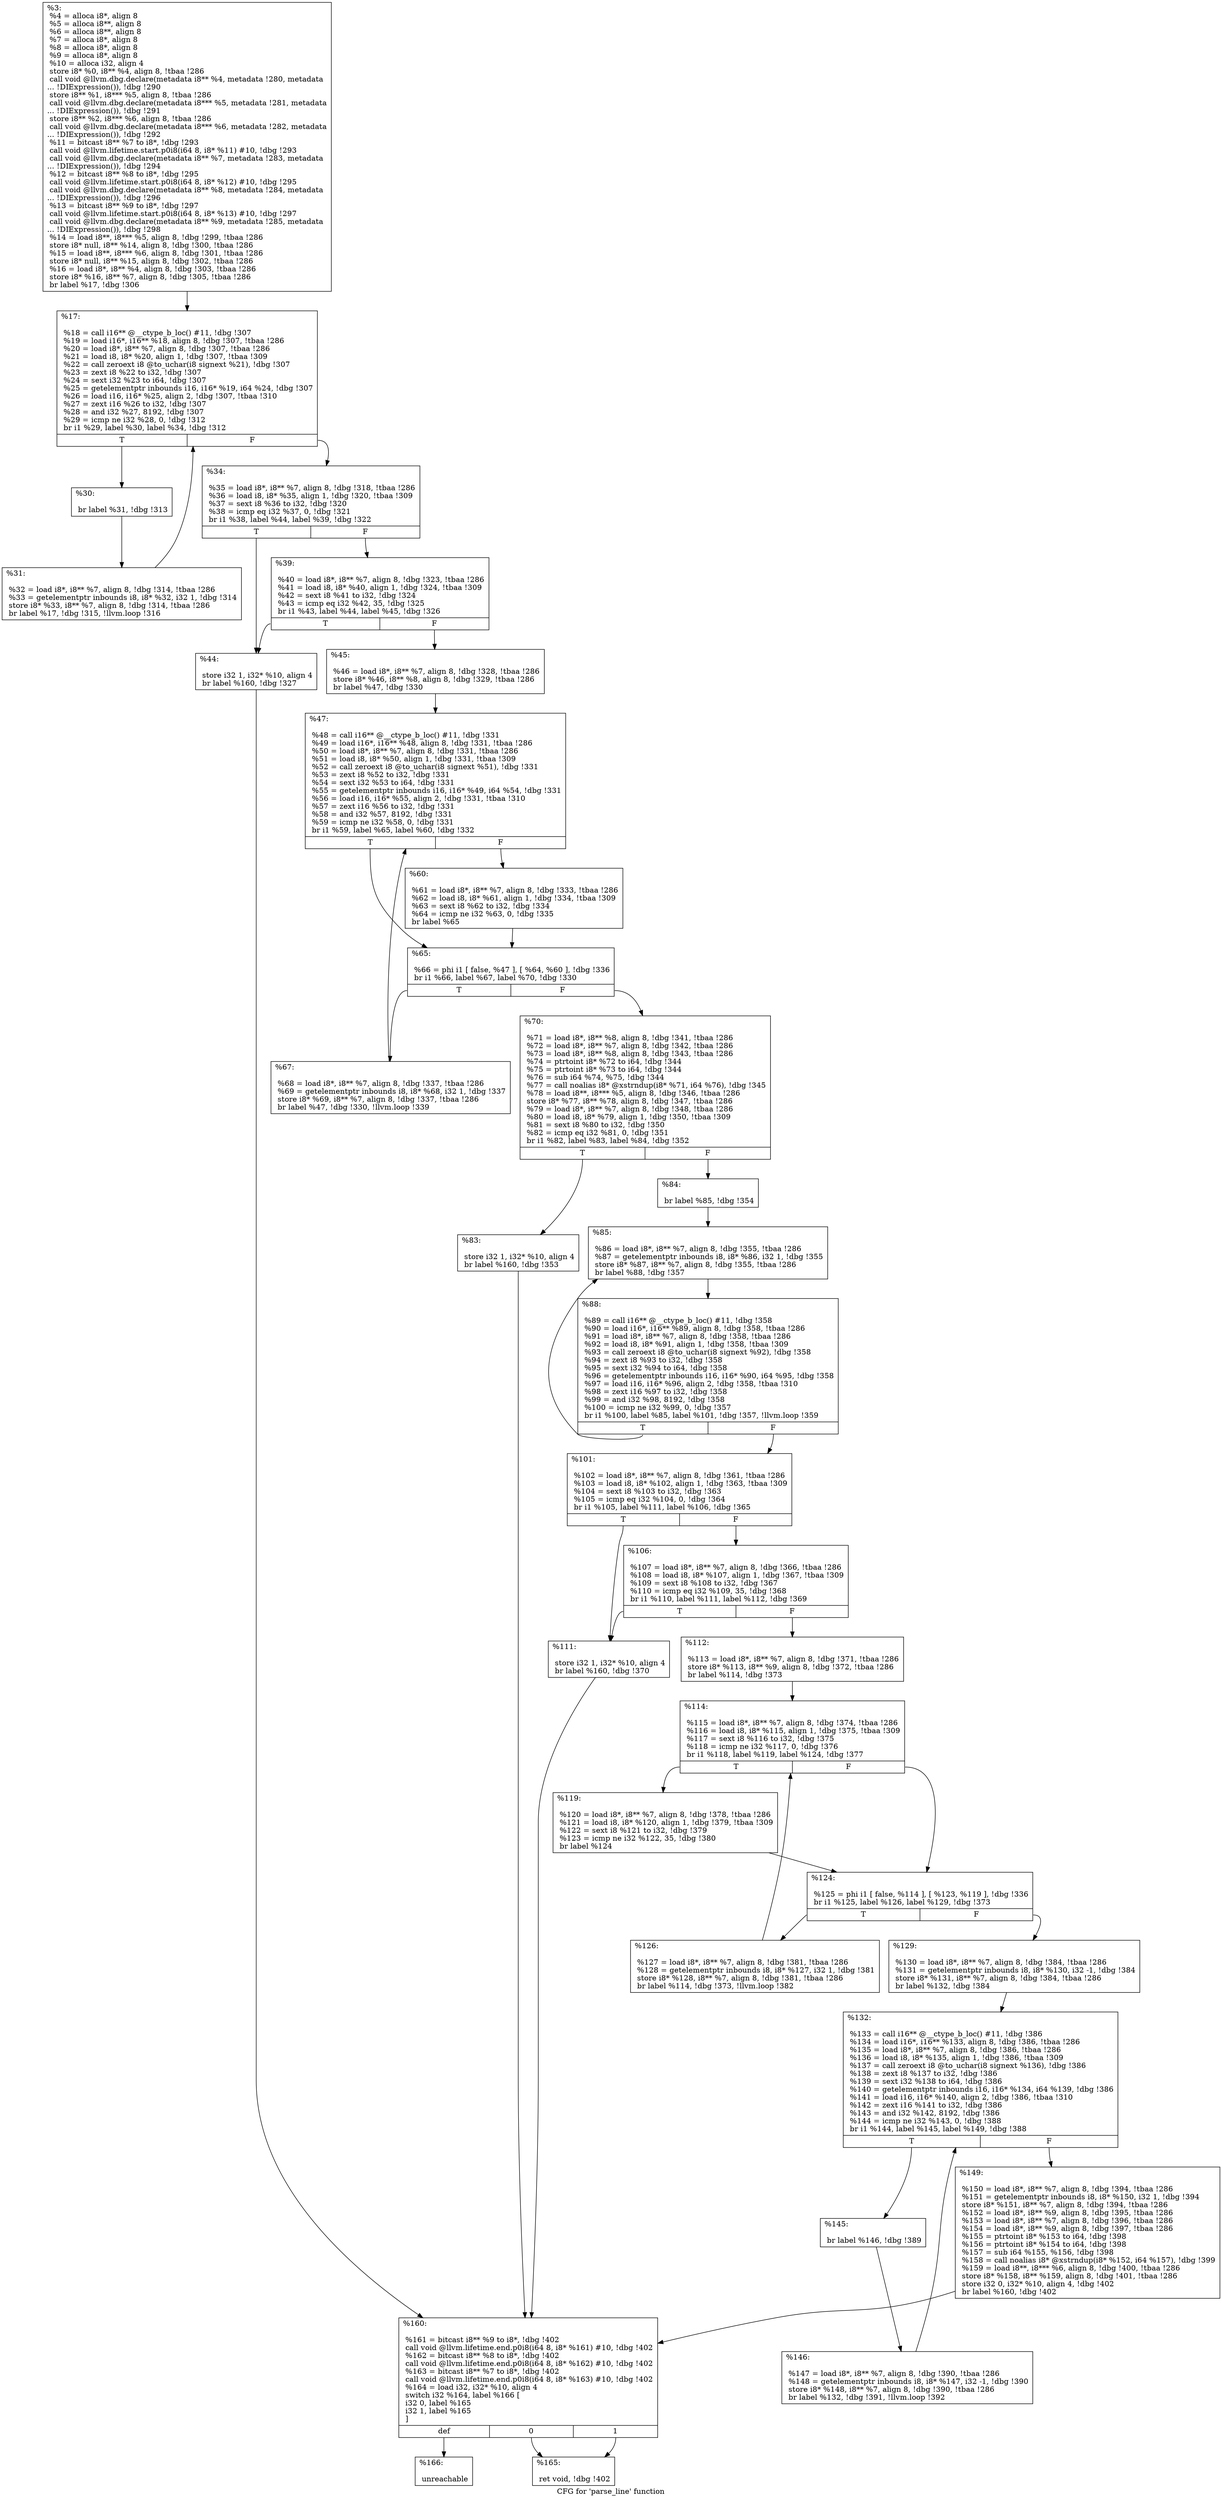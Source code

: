 digraph "CFG for 'parse_line' function" {
	label="CFG for 'parse_line' function";

	Node0x20e2420 [shape=record,label="{%3:\l  %4 = alloca i8*, align 8\l  %5 = alloca i8**, align 8\l  %6 = alloca i8**, align 8\l  %7 = alloca i8*, align 8\l  %8 = alloca i8*, align 8\l  %9 = alloca i8*, align 8\l  %10 = alloca i32, align 4\l  store i8* %0, i8** %4, align 8, !tbaa !286\l  call void @llvm.dbg.declare(metadata i8** %4, metadata !280, metadata\l... !DIExpression()), !dbg !290\l  store i8** %1, i8*** %5, align 8, !tbaa !286\l  call void @llvm.dbg.declare(metadata i8*** %5, metadata !281, metadata\l... !DIExpression()), !dbg !291\l  store i8** %2, i8*** %6, align 8, !tbaa !286\l  call void @llvm.dbg.declare(metadata i8*** %6, metadata !282, metadata\l... !DIExpression()), !dbg !292\l  %11 = bitcast i8** %7 to i8*, !dbg !293\l  call void @llvm.lifetime.start.p0i8(i64 8, i8* %11) #10, !dbg !293\l  call void @llvm.dbg.declare(metadata i8** %7, metadata !283, metadata\l... !DIExpression()), !dbg !294\l  %12 = bitcast i8** %8 to i8*, !dbg !295\l  call void @llvm.lifetime.start.p0i8(i64 8, i8* %12) #10, !dbg !295\l  call void @llvm.dbg.declare(metadata i8** %8, metadata !284, metadata\l... !DIExpression()), !dbg !296\l  %13 = bitcast i8** %9 to i8*, !dbg !297\l  call void @llvm.lifetime.start.p0i8(i64 8, i8* %13) #10, !dbg !297\l  call void @llvm.dbg.declare(metadata i8** %9, metadata !285, metadata\l... !DIExpression()), !dbg !298\l  %14 = load i8**, i8*** %5, align 8, !dbg !299, !tbaa !286\l  store i8* null, i8** %14, align 8, !dbg !300, !tbaa !286\l  %15 = load i8**, i8*** %6, align 8, !dbg !301, !tbaa !286\l  store i8* null, i8** %15, align 8, !dbg !302, !tbaa !286\l  %16 = load i8*, i8** %4, align 8, !dbg !303, !tbaa !286\l  store i8* %16, i8** %7, align 8, !dbg !305, !tbaa !286\l  br label %17, !dbg !306\l}"];
	Node0x20e2420 -> Node0x20c31b0;
	Node0x20c31b0 [shape=record,label="{%17:\l\l  %18 = call i16** @__ctype_b_loc() #11, !dbg !307\l  %19 = load i16*, i16** %18, align 8, !dbg !307, !tbaa !286\l  %20 = load i8*, i8** %7, align 8, !dbg !307, !tbaa !286\l  %21 = load i8, i8* %20, align 1, !dbg !307, !tbaa !309\l  %22 = call zeroext i8 @to_uchar(i8 signext %21), !dbg !307\l  %23 = zext i8 %22 to i32, !dbg !307\l  %24 = sext i32 %23 to i64, !dbg !307\l  %25 = getelementptr inbounds i16, i16* %19, i64 %24, !dbg !307\l  %26 = load i16, i16* %25, align 2, !dbg !307, !tbaa !310\l  %27 = zext i16 %26 to i32, !dbg !307\l  %28 = and i32 %27, 8192, !dbg !307\l  %29 = icmp ne i32 %28, 0, !dbg !312\l  br i1 %29, label %30, label %34, !dbg !312\l|{<s0>T|<s1>F}}"];
	Node0x20c31b0:s0 -> Node0x20c3200;
	Node0x20c31b0:s1 -> Node0x20c32a0;
	Node0x20c3200 [shape=record,label="{%30:\l\l  br label %31, !dbg !313\l}"];
	Node0x20c3200 -> Node0x20c3250;
	Node0x20c3250 [shape=record,label="{%31:\l\l  %32 = load i8*, i8** %7, align 8, !dbg !314, !tbaa !286\l  %33 = getelementptr inbounds i8, i8* %32, i32 1, !dbg !314\l  store i8* %33, i8** %7, align 8, !dbg !314, !tbaa !286\l  br label %17, !dbg !315, !llvm.loop !316\l}"];
	Node0x20c3250 -> Node0x20c31b0;
	Node0x20c32a0 [shape=record,label="{%34:\l\l  %35 = load i8*, i8** %7, align 8, !dbg !318, !tbaa !286\l  %36 = load i8, i8* %35, align 1, !dbg !320, !tbaa !309\l  %37 = sext i8 %36 to i32, !dbg !320\l  %38 = icmp eq i32 %37, 0, !dbg !321\l  br i1 %38, label %44, label %39, !dbg !322\l|{<s0>T|<s1>F}}"];
	Node0x20c32a0:s0 -> Node0x20c3340;
	Node0x20c32a0:s1 -> Node0x20c32f0;
	Node0x20c32f0 [shape=record,label="{%39:\l\l  %40 = load i8*, i8** %7, align 8, !dbg !323, !tbaa !286\l  %41 = load i8, i8* %40, align 1, !dbg !324, !tbaa !309\l  %42 = sext i8 %41 to i32, !dbg !324\l  %43 = icmp eq i32 %42, 35, !dbg !325\l  br i1 %43, label %44, label %45, !dbg !326\l|{<s0>T|<s1>F}}"];
	Node0x20c32f0:s0 -> Node0x20c3340;
	Node0x20c32f0:s1 -> Node0x20c3390;
	Node0x20c3340 [shape=record,label="{%44:\l\l  store i32 1, i32* %10, align 4\l  br label %160, !dbg !327\l}"];
	Node0x20c3340 -> Node0x20c3ac0;
	Node0x20c3390 [shape=record,label="{%45:\l\l  %46 = load i8*, i8** %7, align 8, !dbg !328, !tbaa !286\l  store i8* %46, i8** %8, align 8, !dbg !329, !tbaa !286\l  br label %47, !dbg !330\l}"];
	Node0x20c3390 -> Node0x20c33e0;
	Node0x20c33e0 [shape=record,label="{%47:\l\l  %48 = call i16** @__ctype_b_loc() #11, !dbg !331\l  %49 = load i16*, i16** %48, align 8, !dbg !331, !tbaa !286\l  %50 = load i8*, i8** %7, align 8, !dbg !331, !tbaa !286\l  %51 = load i8, i8* %50, align 1, !dbg !331, !tbaa !309\l  %52 = call zeroext i8 @to_uchar(i8 signext %51), !dbg !331\l  %53 = zext i8 %52 to i32, !dbg !331\l  %54 = sext i32 %53 to i64, !dbg !331\l  %55 = getelementptr inbounds i16, i16* %49, i64 %54, !dbg !331\l  %56 = load i16, i16* %55, align 2, !dbg !331, !tbaa !310\l  %57 = zext i16 %56 to i32, !dbg !331\l  %58 = and i32 %57, 8192, !dbg !331\l  %59 = icmp ne i32 %58, 0, !dbg !331\l  br i1 %59, label %65, label %60, !dbg !332\l|{<s0>T|<s1>F}}"];
	Node0x20c33e0:s0 -> Node0x20c3480;
	Node0x20c33e0:s1 -> Node0x20c3430;
	Node0x20c3430 [shape=record,label="{%60:\l\l  %61 = load i8*, i8** %7, align 8, !dbg !333, !tbaa !286\l  %62 = load i8, i8* %61, align 1, !dbg !334, !tbaa !309\l  %63 = sext i8 %62 to i32, !dbg !334\l  %64 = icmp ne i32 %63, 0, !dbg !335\l  br label %65\l}"];
	Node0x20c3430 -> Node0x20c3480;
	Node0x20c3480 [shape=record,label="{%65:\l\l  %66 = phi i1 [ false, %47 ], [ %64, %60 ], !dbg !336\l  br i1 %66, label %67, label %70, !dbg !330\l|{<s0>T|<s1>F}}"];
	Node0x20c3480:s0 -> Node0x20c34d0;
	Node0x20c3480:s1 -> Node0x20c3520;
	Node0x20c34d0 [shape=record,label="{%67:\l\l  %68 = load i8*, i8** %7, align 8, !dbg !337, !tbaa !286\l  %69 = getelementptr inbounds i8, i8* %68, i32 1, !dbg !337\l  store i8* %69, i8** %7, align 8, !dbg !337, !tbaa !286\l  br label %47, !dbg !330, !llvm.loop !339\l}"];
	Node0x20c34d0 -> Node0x20c33e0;
	Node0x20c3520 [shape=record,label="{%70:\l\l  %71 = load i8*, i8** %8, align 8, !dbg !341, !tbaa !286\l  %72 = load i8*, i8** %7, align 8, !dbg !342, !tbaa !286\l  %73 = load i8*, i8** %8, align 8, !dbg !343, !tbaa !286\l  %74 = ptrtoint i8* %72 to i64, !dbg !344\l  %75 = ptrtoint i8* %73 to i64, !dbg !344\l  %76 = sub i64 %74, %75, !dbg !344\l  %77 = call noalias i8* @xstrndup(i8* %71, i64 %76), !dbg !345\l  %78 = load i8**, i8*** %5, align 8, !dbg !346, !tbaa !286\l  store i8* %77, i8** %78, align 8, !dbg !347, !tbaa !286\l  %79 = load i8*, i8** %7, align 8, !dbg !348, !tbaa !286\l  %80 = load i8, i8* %79, align 1, !dbg !350, !tbaa !309\l  %81 = sext i8 %80 to i32, !dbg !350\l  %82 = icmp eq i32 %81, 0, !dbg !351\l  br i1 %82, label %83, label %84, !dbg !352\l|{<s0>T|<s1>F}}"];
	Node0x20c3520:s0 -> Node0x20c3570;
	Node0x20c3520:s1 -> Node0x20c35c0;
	Node0x20c3570 [shape=record,label="{%83:\l\l  store i32 1, i32* %10, align 4\l  br label %160, !dbg !353\l}"];
	Node0x20c3570 -> Node0x20c3ac0;
	Node0x20c35c0 [shape=record,label="{%84:\l\l  br label %85, !dbg !354\l}"];
	Node0x20c35c0 -> Node0x20c3610;
	Node0x20c3610 [shape=record,label="{%85:\l\l  %86 = load i8*, i8** %7, align 8, !dbg !355, !tbaa !286\l  %87 = getelementptr inbounds i8, i8* %86, i32 1, !dbg !355\l  store i8* %87, i8** %7, align 8, !dbg !355, !tbaa !286\l  br label %88, !dbg !357\l}"];
	Node0x20c3610 -> Node0x20c3660;
	Node0x20c3660 [shape=record,label="{%88:\l\l  %89 = call i16** @__ctype_b_loc() #11, !dbg !358\l  %90 = load i16*, i16** %89, align 8, !dbg !358, !tbaa !286\l  %91 = load i8*, i8** %7, align 8, !dbg !358, !tbaa !286\l  %92 = load i8, i8* %91, align 1, !dbg !358, !tbaa !309\l  %93 = call zeroext i8 @to_uchar(i8 signext %92), !dbg !358\l  %94 = zext i8 %93 to i32, !dbg !358\l  %95 = sext i32 %94 to i64, !dbg !358\l  %96 = getelementptr inbounds i16, i16* %90, i64 %95, !dbg !358\l  %97 = load i16, i16* %96, align 2, !dbg !358, !tbaa !310\l  %98 = zext i16 %97 to i32, !dbg !358\l  %99 = and i32 %98, 8192, !dbg !358\l  %100 = icmp ne i32 %99, 0, !dbg !357\l  br i1 %100, label %85, label %101, !dbg !357, !llvm.loop !359\l|{<s0>T|<s1>F}}"];
	Node0x20c3660:s0 -> Node0x20c3610;
	Node0x20c3660:s1 -> Node0x20c36b0;
	Node0x20c36b0 [shape=record,label="{%101:\l\l  %102 = load i8*, i8** %7, align 8, !dbg !361, !tbaa !286\l  %103 = load i8, i8* %102, align 1, !dbg !363, !tbaa !309\l  %104 = sext i8 %103 to i32, !dbg !363\l  %105 = icmp eq i32 %104, 0, !dbg !364\l  br i1 %105, label %111, label %106, !dbg !365\l|{<s0>T|<s1>F}}"];
	Node0x20c36b0:s0 -> Node0x20c3750;
	Node0x20c36b0:s1 -> Node0x20c3700;
	Node0x20c3700 [shape=record,label="{%106:\l\l  %107 = load i8*, i8** %7, align 8, !dbg !366, !tbaa !286\l  %108 = load i8, i8* %107, align 1, !dbg !367, !tbaa !309\l  %109 = sext i8 %108 to i32, !dbg !367\l  %110 = icmp eq i32 %109, 35, !dbg !368\l  br i1 %110, label %111, label %112, !dbg !369\l|{<s0>T|<s1>F}}"];
	Node0x20c3700:s0 -> Node0x20c3750;
	Node0x20c3700:s1 -> Node0x20c37a0;
	Node0x20c3750 [shape=record,label="{%111:\l\l  store i32 1, i32* %10, align 4\l  br label %160, !dbg !370\l}"];
	Node0x20c3750 -> Node0x20c3ac0;
	Node0x20c37a0 [shape=record,label="{%112:\l\l  %113 = load i8*, i8** %7, align 8, !dbg !371, !tbaa !286\l  store i8* %113, i8** %9, align 8, !dbg !372, !tbaa !286\l  br label %114, !dbg !373\l}"];
	Node0x20c37a0 -> Node0x20c37f0;
	Node0x20c37f0 [shape=record,label="{%114:\l\l  %115 = load i8*, i8** %7, align 8, !dbg !374, !tbaa !286\l  %116 = load i8, i8* %115, align 1, !dbg !375, !tbaa !309\l  %117 = sext i8 %116 to i32, !dbg !375\l  %118 = icmp ne i32 %117, 0, !dbg !376\l  br i1 %118, label %119, label %124, !dbg !377\l|{<s0>T|<s1>F}}"];
	Node0x20c37f0:s0 -> Node0x20c3840;
	Node0x20c37f0:s1 -> Node0x20c3890;
	Node0x20c3840 [shape=record,label="{%119:\l\l  %120 = load i8*, i8** %7, align 8, !dbg !378, !tbaa !286\l  %121 = load i8, i8* %120, align 1, !dbg !379, !tbaa !309\l  %122 = sext i8 %121 to i32, !dbg !379\l  %123 = icmp ne i32 %122, 35, !dbg !380\l  br label %124\l}"];
	Node0x20c3840 -> Node0x20c3890;
	Node0x20c3890 [shape=record,label="{%124:\l\l  %125 = phi i1 [ false, %114 ], [ %123, %119 ], !dbg !336\l  br i1 %125, label %126, label %129, !dbg !373\l|{<s0>T|<s1>F}}"];
	Node0x20c3890:s0 -> Node0x20c38e0;
	Node0x20c3890:s1 -> Node0x20c3930;
	Node0x20c38e0 [shape=record,label="{%126:\l\l  %127 = load i8*, i8** %7, align 8, !dbg !381, !tbaa !286\l  %128 = getelementptr inbounds i8, i8* %127, i32 1, !dbg !381\l  store i8* %128, i8** %7, align 8, !dbg !381, !tbaa !286\l  br label %114, !dbg !373, !llvm.loop !382\l}"];
	Node0x20c38e0 -> Node0x20c37f0;
	Node0x20c3930 [shape=record,label="{%129:\l\l  %130 = load i8*, i8** %7, align 8, !dbg !384, !tbaa !286\l  %131 = getelementptr inbounds i8, i8* %130, i32 -1, !dbg !384\l  store i8* %131, i8** %7, align 8, !dbg !384, !tbaa !286\l  br label %132, !dbg !384\l}"];
	Node0x20c3930 -> Node0x20c3980;
	Node0x20c3980 [shape=record,label="{%132:\l\l  %133 = call i16** @__ctype_b_loc() #11, !dbg !386\l  %134 = load i16*, i16** %133, align 8, !dbg !386, !tbaa !286\l  %135 = load i8*, i8** %7, align 8, !dbg !386, !tbaa !286\l  %136 = load i8, i8* %135, align 1, !dbg !386, !tbaa !309\l  %137 = call zeroext i8 @to_uchar(i8 signext %136), !dbg !386\l  %138 = zext i8 %137 to i32, !dbg !386\l  %139 = sext i32 %138 to i64, !dbg !386\l  %140 = getelementptr inbounds i16, i16* %134, i64 %139, !dbg !386\l  %141 = load i16, i16* %140, align 2, !dbg !386, !tbaa !310\l  %142 = zext i16 %141 to i32, !dbg !386\l  %143 = and i32 %142, 8192, !dbg !386\l  %144 = icmp ne i32 %143, 0, !dbg !388\l  br i1 %144, label %145, label %149, !dbg !388\l|{<s0>T|<s1>F}}"];
	Node0x20c3980:s0 -> Node0x20c39d0;
	Node0x20c3980:s1 -> Node0x20c3a70;
	Node0x20c39d0 [shape=record,label="{%145:\l\l  br label %146, !dbg !389\l}"];
	Node0x20c39d0 -> Node0x20c3a20;
	Node0x20c3a20 [shape=record,label="{%146:\l\l  %147 = load i8*, i8** %7, align 8, !dbg !390, !tbaa !286\l  %148 = getelementptr inbounds i8, i8* %147, i32 -1, !dbg !390\l  store i8* %148, i8** %7, align 8, !dbg !390, !tbaa !286\l  br label %132, !dbg !391, !llvm.loop !392\l}"];
	Node0x20c3a20 -> Node0x20c3980;
	Node0x20c3a70 [shape=record,label="{%149:\l\l  %150 = load i8*, i8** %7, align 8, !dbg !394, !tbaa !286\l  %151 = getelementptr inbounds i8, i8* %150, i32 1, !dbg !394\l  store i8* %151, i8** %7, align 8, !dbg !394, !tbaa !286\l  %152 = load i8*, i8** %9, align 8, !dbg !395, !tbaa !286\l  %153 = load i8*, i8** %7, align 8, !dbg !396, !tbaa !286\l  %154 = load i8*, i8** %9, align 8, !dbg !397, !tbaa !286\l  %155 = ptrtoint i8* %153 to i64, !dbg !398\l  %156 = ptrtoint i8* %154 to i64, !dbg !398\l  %157 = sub i64 %155, %156, !dbg !398\l  %158 = call noalias i8* @xstrndup(i8* %152, i64 %157), !dbg !399\l  %159 = load i8**, i8*** %6, align 8, !dbg !400, !tbaa !286\l  store i8* %158, i8** %159, align 8, !dbg !401, !tbaa !286\l  store i32 0, i32* %10, align 4, !dbg !402\l  br label %160, !dbg !402\l}"];
	Node0x20c3a70 -> Node0x20c3ac0;
	Node0x20c3ac0 [shape=record,label="{%160:\l\l  %161 = bitcast i8** %9 to i8*, !dbg !402\l  call void @llvm.lifetime.end.p0i8(i64 8, i8* %161) #10, !dbg !402\l  %162 = bitcast i8** %8 to i8*, !dbg !402\l  call void @llvm.lifetime.end.p0i8(i64 8, i8* %162) #10, !dbg !402\l  %163 = bitcast i8** %7 to i8*, !dbg !402\l  call void @llvm.lifetime.end.p0i8(i64 8, i8* %163) #10, !dbg !402\l  %164 = load i32, i32* %10, align 4\l  switch i32 %164, label %166 [\l    i32 0, label %165\l    i32 1, label %165\l  ]\l|{<s0>def|<s1>0|<s2>1}}"];
	Node0x20c3ac0:s0 -> Node0x20c3b60;
	Node0x20c3ac0:s1 -> Node0x20c3b10;
	Node0x20c3ac0:s2 -> Node0x20c3b10;
	Node0x20c3b10 [shape=record,label="{%165:\l\l  ret void, !dbg !402\l}"];
	Node0x20c3b60 [shape=record,label="{%166:\l\l  unreachable\l}"];
}
